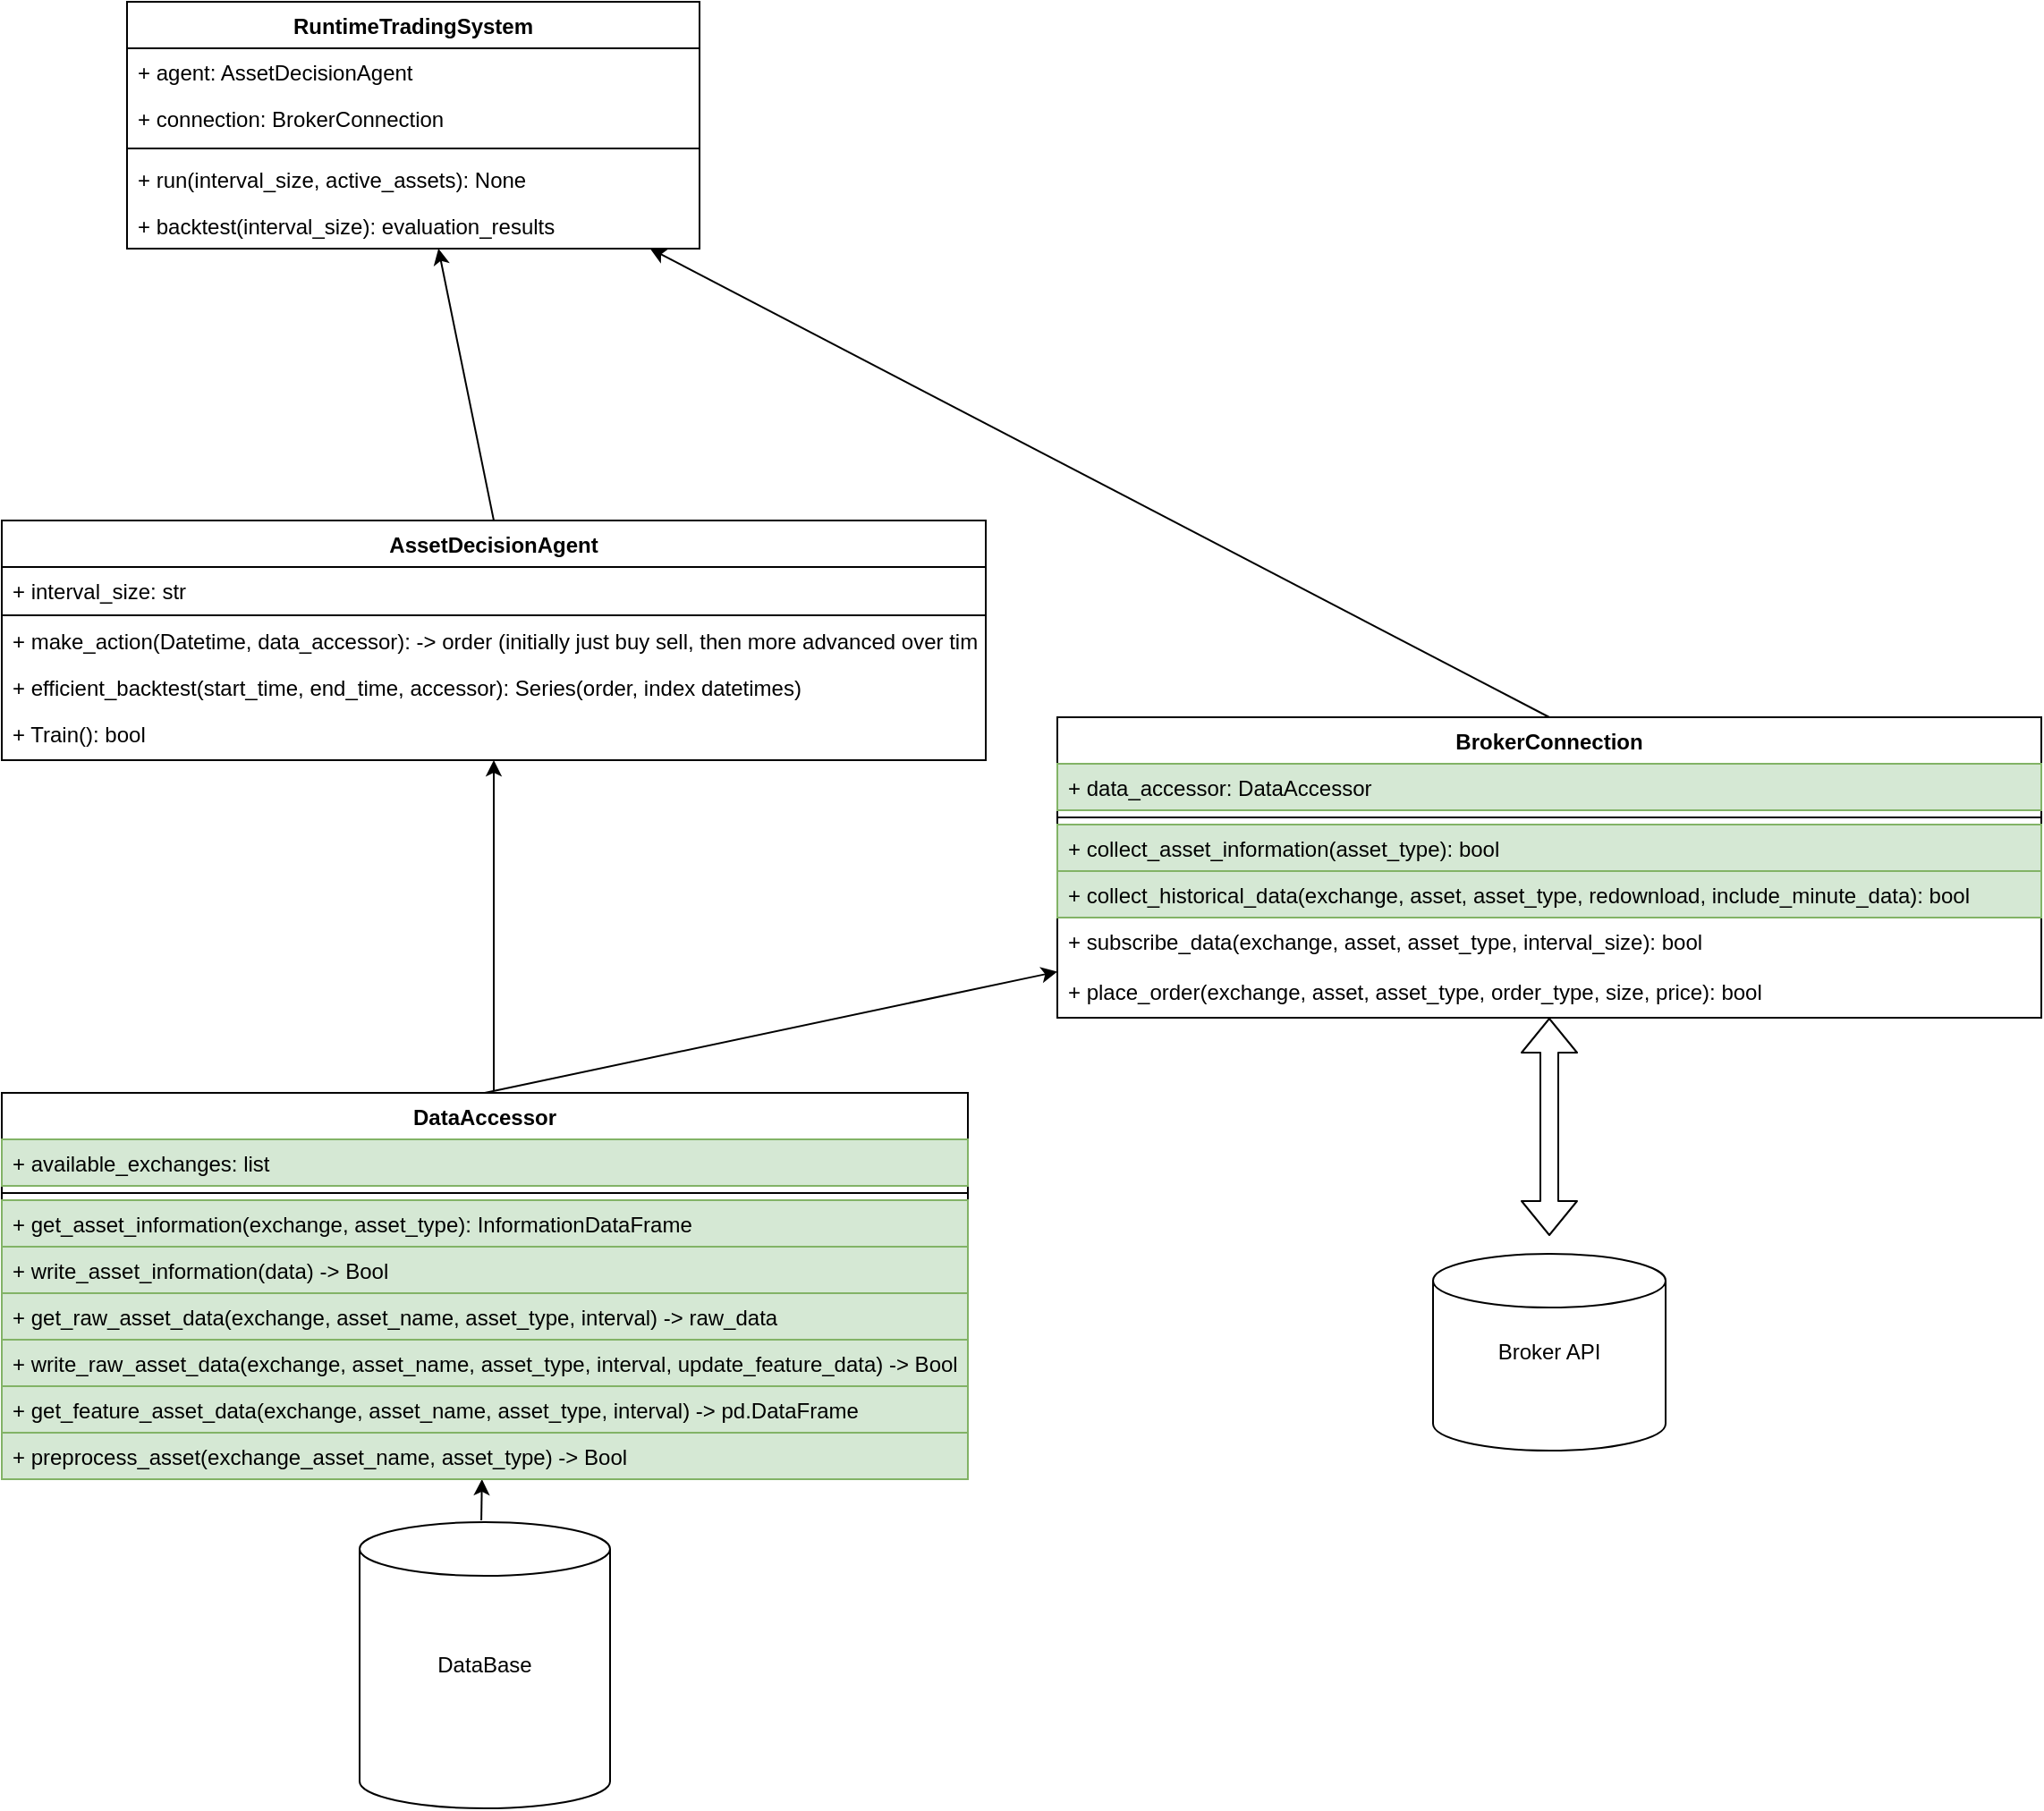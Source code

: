 <mxfile version="13.9.9" type="device"><diagram id="C5RBs43oDa-KdzZeNtuy" name="Page-1"><mxGraphModel dx="1086" dy="806" grid="1" gridSize="10" guides="1" tooltips="1" connect="1" arrows="1" fold="1" page="1" pageScale="1" pageWidth="1654" pageHeight="1169" math="0" shadow="0"><root><mxCell id="WIyWlLk6GJQsqaUBKTNV-0"/><mxCell id="WIyWlLk6GJQsqaUBKTNV-1" parent="WIyWlLk6GJQsqaUBKTNV-0"/><mxCell id="i6SiIA4maTuBYAi-lhaT-24" value="RuntimeTradingSystem" style="swimlane;fontStyle=1;align=center;verticalAlign=top;childLayout=stackLayout;horizontal=1;startSize=26;horizontalStack=0;resizeParent=1;resizeParentMax=0;resizeLast=0;collapsible=1;marginBottom=0;" parent="WIyWlLk6GJQsqaUBKTNV-1" vertex="1"><mxGeometry x="170" y="110" width="320" height="138" as="geometry"/></mxCell><mxCell id="i6SiIA4maTuBYAi-lhaT-25" value="+ agent: AssetDecisionAgent" style="text;strokeColor=none;fillColor=none;align=left;verticalAlign=top;spacingLeft=4;spacingRight=4;overflow=hidden;rotatable=0;points=[[0,0.5],[1,0.5]];portConstraint=eastwest;" parent="i6SiIA4maTuBYAi-lhaT-24" vertex="1"><mxGeometry y="26" width="320" height="26" as="geometry"/></mxCell><mxCell id="i6SiIA4maTuBYAi-lhaT-58" value="+ connection: BrokerConnection" style="text;strokeColor=none;fillColor=none;align=left;verticalAlign=top;spacingLeft=4;spacingRight=4;overflow=hidden;rotatable=0;points=[[0,0.5],[1,0.5]];portConstraint=eastwest;" parent="i6SiIA4maTuBYAi-lhaT-24" vertex="1"><mxGeometry y="52" width="320" height="26" as="geometry"/></mxCell><mxCell id="i6SiIA4maTuBYAi-lhaT-26" value="" style="line;strokeWidth=1;fillColor=none;align=left;verticalAlign=middle;spacingTop=-1;spacingLeft=3;spacingRight=3;rotatable=0;labelPosition=right;points=[];portConstraint=eastwest;" parent="i6SiIA4maTuBYAi-lhaT-24" vertex="1"><mxGeometry y="78" width="320" height="8" as="geometry"/></mxCell><mxCell id="i6SiIA4maTuBYAi-lhaT-27" value="+ run(interval_size, active_assets): None" style="text;strokeColor=none;fillColor=none;align=left;verticalAlign=top;spacingLeft=4;spacingRight=4;overflow=hidden;rotatable=0;points=[[0,0.5],[1,0.5]];portConstraint=eastwest;" parent="i6SiIA4maTuBYAi-lhaT-24" vertex="1"><mxGeometry y="86" width="320" height="26" as="geometry"/></mxCell><mxCell id="i6SiIA4maTuBYAi-lhaT-52" value="+ backtest(interval_size): evaluation_results" style="text;strokeColor=none;fillColor=none;align=left;verticalAlign=top;spacingLeft=4;spacingRight=4;overflow=hidden;rotatable=0;points=[[0,0.5],[1,0.5]];portConstraint=eastwest;" parent="i6SiIA4maTuBYAi-lhaT-24" vertex="1"><mxGeometry y="112" width="320" height="26" as="geometry"/></mxCell><mxCell id="i6SiIA4maTuBYAi-lhaT-13" value="DataBase" style="shape=cylinder2;whiteSpace=wrap;html=1;boundedLbl=1;backgroundOutline=1;size=15;" parent="WIyWlLk6GJQsqaUBKTNV-1" vertex="1"><mxGeometry x="300" y="960" width="140" height="160" as="geometry"/></mxCell><mxCell id="i6SiIA4maTuBYAi-lhaT-15" value="" style="endArrow=classic;html=1;exitX=0.486;exitY=-0.006;exitDx=0;exitDy=0;exitPerimeter=0;" parent="WIyWlLk6GJQsqaUBKTNV-1" source="i6SiIA4maTuBYAi-lhaT-13" target="i6SiIA4maTuBYAi-lhaT-28" edge="1"><mxGeometry width="50" height="50" relative="1" as="geometry"><mxPoint x="540" y="850" as="sourcePoint"/><mxPoint x="366.88" y="916" as="targetPoint"/></mxGeometry></mxCell><mxCell id="i6SiIA4maTuBYAi-lhaT-28" value="DataAccessor" style="swimlane;fontStyle=1;align=center;verticalAlign=top;childLayout=stackLayout;horizontal=1;startSize=26;horizontalStack=0;resizeParent=1;resizeParentMax=0;resizeLast=0;collapsible=1;marginBottom=0;" parent="WIyWlLk6GJQsqaUBKTNV-1" vertex="1"><mxGeometry x="100" y="720" width="540" height="216" as="geometry"/></mxCell><mxCell id="i6SiIA4maTuBYAi-lhaT-29" value="+ available_exchanges: list" style="text;strokeColor=#82b366;fillColor=#d5e8d4;align=left;verticalAlign=top;spacingLeft=4;spacingRight=4;overflow=hidden;rotatable=0;points=[[0,0.5],[1,0.5]];portConstraint=eastwest;" parent="i6SiIA4maTuBYAi-lhaT-28" vertex="1"><mxGeometry y="26" width="540" height="26" as="geometry"/></mxCell><mxCell id="i6SiIA4maTuBYAi-lhaT-30" value="" style="line;strokeWidth=1;fillColor=none;align=left;verticalAlign=middle;spacingTop=-1;spacingLeft=3;spacingRight=3;rotatable=0;labelPosition=right;points=[];portConstraint=eastwest;" parent="i6SiIA4maTuBYAi-lhaT-28" vertex="1"><mxGeometry y="52" width="540" height="8" as="geometry"/></mxCell><mxCell id="i6SiIA4maTuBYAi-lhaT-31" value="+ get_asset_information(exchange, asset_type): InformationDataFrame" style="text;strokeColor=#82b366;fillColor=#d5e8d4;align=left;verticalAlign=top;spacingLeft=4;spacingRight=4;overflow=hidden;rotatable=0;points=[[0,0.5],[1,0.5]];portConstraint=eastwest;" parent="i6SiIA4maTuBYAi-lhaT-28" vertex="1"><mxGeometry y="60" width="540" height="26" as="geometry"/></mxCell><mxCell id="i6SiIA4maTuBYAi-lhaT-32" value="+ write_asset_information(data) -&gt; Bool" style="text;align=left;verticalAlign=top;spacingLeft=4;spacingRight=4;overflow=hidden;rotatable=0;points=[[0,0.5],[1,0.5]];portConstraint=eastwest;fillColor=#d5e8d4;strokeColor=#82b366;" parent="i6SiIA4maTuBYAi-lhaT-28" vertex="1"><mxGeometry y="86" width="540" height="26" as="geometry"/></mxCell><mxCell id="i6SiIA4maTuBYAi-lhaT-34" value="+ get_raw_asset_data(exchange, asset_name, asset_type, interval) -&gt; raw_data" style="text;align=left;verticalAlign=top;spacingLeft=4;spacingRight=4;overflow=hidden;rotatable=0;points=[[0,0.5],[1,0.5]];portConstraint=eastwest;fillColor=#d5e8d4;strokeColor=#82b366;" parent="i6SiIA4maTuBYAi-lhaT-28" vertex="1"><mxGeometry y="112" width="540" height="26" as="geometry"/></mxCell><mxCell id="i6SiIA4maTuBYAi-lhaT-57" value="+ write_raw_asset_data(exchange, asset_name, asset_type, interval, update_feature_data) -&gt; Bool" style="text;align=left;verticalAlign=top;spacingLeft=4;spacingRight=4;overflow=hidden;rotatable=0;points=[[0,0.5],[1,0.5]];portConstraint=eastwest;fillColor=#d5e8d4;strokeColor=#82b366;" parent="i6SiIA4maTuBYAi-lhaT-28" vertex="1"><mxGeometry y="138" width="540" height="26" as="geometry"/></mxCell><mxCell id="i6SiIA4maTuBYAi-lhaT-33" value="+ get_feature_asset_data(exchange, asset_name, asset_type, interval) -&gt; pd.DataFrame" style="text;align=left;verticalAlign=top;spacingLeft=4;spacingRight=4;overflow=hidden;rotatable=0;points=[[0,0.5],[1,0.5]];portConstraint=eastwest;fillColor=#d5e8d4;strokeColor=#82b366;" parent="i6SiIA4maTuBYAi-lhaT-28" vertex="1"><mxGeometry y="164" width="540" height="26" as="geometry"/></mxCell><mxCell id="i6SiIA4maTuBYAi-lhaT-35" value="+ preprocess_asset(exchange_asset_name, asset_type) -&gt; Bool" style="text;align=left;verticalAlign=top;spacingLeft=4;spacingRight=4;overflow=hidden;rotatable=0;points=[[0,0.5],[1,0.5]];portConstraint=eastwest;fillColor=#d5e8d4;strokeColor=#82b366;" parent="i6SiIA4maTuBYAi-lhaT-28" vertex="1"><mxGeometry y="190" width="540" height="26" as="geometry"/></mxCell><mxCell id="i6SiIA4maTuBYAi-lhaT-39" value="" style="endArrow=classic;html=1;exitX=0.5;exitY=0;exitDx=0;exitDy=0;" parent="WIyWlLk6GJQsqaUBKTNV-1" source="i6SiIA4maTuBYAi-lhaT-28" target="i6SiIA4maTuBYAi-lhaT-20" edge="1"><mxGeometry width="50" height="50" relative="1" as="geometry"><mxPoint x="378.04" y="969.04" as="sourcePoint"/><mxPoint x="378.707" y="920" as="targetPoint"/></mxGeometry></mxCell><mxCell id="i6SiIA4maTuBYAi-lhaT-49" value="" style="endArrow=classic;html=1;" parent="WIyWlLk6GJQsqaUBKTNV-1" target="i6SiIA4maTuBYAi-lhaT-40" edge="1"><mxGeometry width="50" height="50" relative="1" as="geometry"><mxPoint x="375" y="719" as="sourcePoint"/><mxPoint x="382.857" y="618" as="targetPoint"/></mxGeometry></mxCell><mxCell id="i6SiIA4maTuBYAi-lhaT-53" value="" style="endArrow=classic;html=1;exitX=0.5;exitY=0;exitDx=0;exitDy=0;" parent="WIyWlLk6GJQsqaUBKTNV-1" source="i6SiIA4maTuBYAi-lhaT-40" target="i6SiIA4maTuBYAi-lhaT-24" edge="1"><mxGeometry width="50" height="50" relative="1" as="geometry"><mxPoint x="385" y="450" as="sourcePoint"/><mxPoint x="720" y="200" as="targetPoint"/></mxGeometry></mxCell><mxCell id="i6SiIA4maTuBYAi-lhaT-54" value="" style="endArrow=classic;html=1;exitX=0.5;exitY=0;exitDx=0;exitDy=0;" parent="WIyWlLk6GJQsqaUBKTNV-1" source="i6SiIA4maTuBYAi-lhaT-20" target="i6SiIA4maTuBYAi-lhaT-24" edge="1"><mxGeometry width="50" height="50" relative="1" as="geometry"><mxPoint x="1135" y="280" as="sourcePoint"/><mxPoint x="500" y="196.931" as="targetPoint"/></mxGeometry></mxCell><mxCell id="i6SiIA4maTuBYAi-lhaT-40" value="AssetDecisionAgent" style="swimlane;fontStyle=1;align=center;verticalAlign=top;childLayout=stackLayout;horizontal=1;startSize=26;horizontalStack=0;resizeParent=1;resizeParentMax=0;resizeLast=0;collapsible=1;marginBottom=0;" parent="WIyWlLk6GJQsqaUBKTNV-1" vertex="1"><mxGeometry x="100" y="400" width="550" height="134" as="geometry"/></mxCell><mxCell id="i6SiIA4maTuBYAi-lhaT-59" value="+ interval_size: str" style="text;strokeColor=none;fillColor=none;align=left;verticalAlign=top;spacingLeft=4;spacingRight=4;overflow=hidden;rotatable=0;points=[[0,0.5],[1,0.5]];portConstraint=eastwest;" parent="i6SiIA4maTuBYAi-lhaT-40" vertex="1"><mxGeometry y="26" width="550" height="26" as="geometry"/></mxCell><mxCell id="i6SiIA4maTuBYAi-lhaT-42" value="" style="line;strokeWidth=1;fillColor=none;align=left;verticalAlign=middle;spacingTop=-1;spacingLeft=3;spacingRight=3;rotatable=0;labelPosition=right;points=[];portConstraint=eastwest;" parent="i6SiIA4maTuBYAi-lhaT-40" vertex="1"><mxGeometry y="52" width="550" height="2" as="geometry"/></mxCell><mxCell id="i6SiIA4maTuBYAi-lhaT-43" value="+ make_action(Datetime, data_accessor): -&gt; order (initially just buy sell, then more advanced over time)" style="text;strokeColor=none;fillColor=none;align=left;verticalAlign=top;spacingLeft=4;spacingRight=4;overflow=hidden;rotatable=0;points=[[0,0.5],[1,0.5]];portConstraint=eastwest;" parent="i6SiIA4maTuBYAi-lhaT-40" vertex="1"><mxGeometry y="54" width="550" height="26" as="geometry"/></mxCell><mxCell id="i6SiIA4maTuBYAi-lhaT-44" value="+ efficient_backtest(start_time, end_time, accessor): Series(order, index datetimes)" style="text;strokeColor=none;fillColor=none;align=left;verticalAlign=top;spacingLeft=4;spacingRight=4;overflow=hidden;rotatable=0;points=[[0,0.5],[1,0.5]];portConstraint=eastwest;" parent="i6SiIA4maTuBYAi-lhaT-40" vertex="1"><mxGeometry y="80" width="550" height="26" as="geometry"/></mxCell><mxCell id="i6SiIA4maTuBYAi-lhaT-45" value="+ Train(): bool" style="text;strokeColor=none;fillColor=none;align=left;verticalAlign=top;spacingLeft=4;spacingRight=4;overflow=hidden;rotatable=0;points=[[0,0.5],[1,0.5]];portConstraint=eastwest;" parent="i6SiIA4maTuBYAi-lhaT-40" vertex="1"><mxGeometry y="106" width="550" height="28" as="geometry"/></mxCell><mxCell id="i6SiIA4maTuBYAi-lhaT-20" value="BrokerConnection" style="swimlane;fontStyle=1;align=center;verticalAlign=top;childLayout=stackLayout;horizontal=1;startSize=26;horizontalStack=0;resizeParent=1;resizeParentMax=0;resizeLast=0;collapsible=1;marginBottom=0;" parent="WIyWlLk6GJQsqaUBKTNV-1" vertex="1"><mxGeometry x="690" y="510" width="550" height="168" as="geometry"/></mxCell><mxCell id="i6SiIA4maTuBYAi-lhaT-21" value="+ data_accessor: DataAccessor&#10;" style="text;strokeColor=#82b366;fillColor=#d5e8d4;align=left;verticalAlign=top;spacingLeft=4;spacingRight=4;overflow=hidden;rotatable=0;points=[[0,0.5],[1,0.5]];portConstraint=eastwest;" parent="i6SiIA4maTuBYAi-lhaT-20" vertex="1"><mxGeometry y="26" width="550" height="26" as="geometry"/></mxCell><mxCell id="i6SiIA4maTuBYAi-lhaT-22" value="" style="line;strokeWidth=1;fillColor=none;align=left;verticalAlign=middle;spacingTop=-1;spacingLeft=3;spacingRight=3;rotatable=0;labelPosition=right;points=[];portConstraint=eastwest;" parent="i6SiIA4maTuBYAi-lhaT-20" vertex="1"><mxGeometry y="52" width="550" height="8" as="geometry"/></mxCell><mxCell id="i6SiIA4maTuBYAi-lhaT-23" value="+ collect_asset_information(asset_type): bool" style="text;strokeColor=#82b366;fillColor=#d5e8d4;align=left;verticalAlign=top;spacingLeft=4;spacingRight=4;overflow=hidden;rotatable=0;points=[[0,0.5],[1,0.5]];portConstraint=eastwest;" parent="i6SiIA4maTuBYAi-lhaT-20" vertex="1"><mxGeometry y="60" width="550" height="26" as="geometry"/></mxCell><mxCell id="i6SiIA4maTuBYAi-lhaT-36" value="+ collect_historical_data(exchange, asset, asset_type, redownload, include_minute_data): bool" style="text;strokeColor=#82b366;fillColor=#d5e8d4;align=left;verticalAlign=top;spacingLeft=4;spacingRight=4;overflow=hidden;rotatable=0;points=[[0,0.5],[1,0.5]];portConstraint=eastwest;" parent="i6SiIA4maTuBYAi-lhaT-20" vertex="1"><mxGeometry y="86" width="550" height="26" as="geometry"/></mxCell><mxCell id="i6SiIA4maTuBYAi-lhaT-37" value="+ subscribe_data(exchange, asset, asset_type, interval_size): bool" style="text;strokeColor=none;fillColor=none;align=left;verticalAlign=top;spacingLeft=4;spacingRight=4;overflow=hidden;rotatable=0;points=[[0,0.5],[1,0.5]];portConstraint=eastwest;" parent="i6SiIA4maTuBYAi-lhaT-20" vertex="1"><mxGeometry y="112" width="550" height="28" as="geometry"/></mxCell><mxCell id="i6SiIA4maTuBYAi-lhaT-38" value="+ place_order(exchange, asset, asset_type, order_type, size, price): bool" style="text;strokeColor=none;fillColor=none;align=left;verticalAlign=top;spacingLeft=4;spacingRight=4;overflow=hidden;rotatable=0;points=[[0,0.5],[1,0.5]];portConstraint=eastwest;" parent="i6SiIA4maTuBYAi-lhaT-20" vertex="1"><mxGeometry y="140" width="550" height="28" as="geometry"/></mxCell><mxCell id="i6SiIA4maTuBYAi-lhaT-55" value="" style="shape=flexArrow;endArrow=classic;startArrow=classic;html=1;" parent="WIyWlLk6GJQsqaUBKTNV-1" target="i6SiIA4maTuBYAi-lhaT-20" edge="1"><mxGeometry width="50" height="50" relative="1" as="geometry"><mxPoint x="965" y="800" as="sourcePoint"/><mxPoint x="630" y="700" as="targetPoint"/></mxGeometry></mxCell><mxCell id="i6SiIA4maTuBYAi-lhaT-56" value="Broker API" style="shape=cylinder2;whiteSpace=wrap;html=1;boundedLbl=1;backgroundOutline=1;size=15;" parent="WIyWlLk6GJQsqaUBKTNV-1" vertex="1"><mxGeometry x="900" y="810" width="130" height="110" as="geometry"/></mxCell></root></mxGraphModel></diagram></mxfile>
